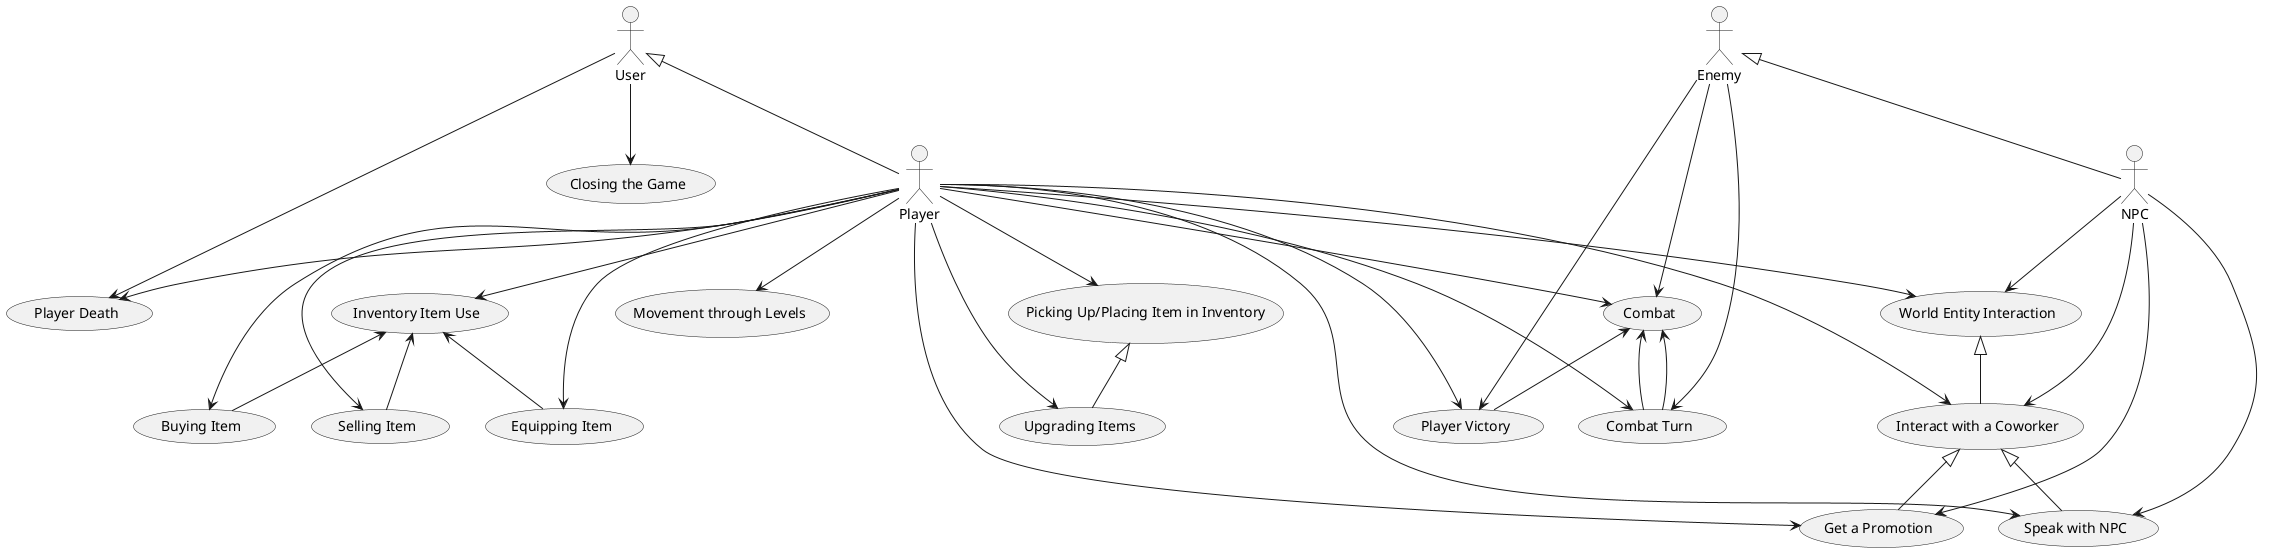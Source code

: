 @startuml

actor :User:
actor :Player:
actor :NPC:
actor :Enemy:

:User: <|-- :Player:
:Enemy: <|-- :NPC:

usecase (Interact with a Coworker) as (1_1_1)
usecase (Get a Promotion) as (1_1_2)
usecase (Combat) as (1_1_3)
usecase (Speak with NPC) as (1_1_4)
usecase (Combat Turn) as (1_1_5)
usecase (Player Victory) as (1_1_6)
usecase (World Entity Interaction) as (1_2_1)
usecase (Picking Up/Placing Item in Inventory) as (1_2_2)
usecase (Buying Item) as (1_2_3)
usecase (Selling Item) as (1_2_4)
usecase (Equipping Item) as (1_2_5)
usecase (Inventory Item Use) as (1_2_6)
usecase (Movement through Levels) as (1_3_1)
usecase (Upgrading Items) as (1_3_2)
usecase (Player Death) as (1_3_3)
usecase (Closing the Game) as (1_3_4)

(1_1_1) <|-- (1_1_2)
(1_1_1) <|-- (1_1_4)
(1_1_3) <-- (1_1_5)
(1_2_6) <-- (1_2_3)
(1_2_6) <-- (1_2_4)
(1_2_6) <-- (1_2_5)
(1_1_3) <-- (1_1_5)
(1_1_3) <-- (1_1_6)
(1_2_2) <|-- (1_3_2)
(1_2_1) <|-- (1_1_1)

:Player: --> (1_1_1)
:NPC: --> (1_1_1)

:Player: --> (1_1_2)
:NPC: --> (1_1_2)

:Player: --> (1_1_3)
:Enemy: --> (1_1_3)

:Player: --> (1_1_4)
:NPC: --> (1_1_4)

:Player: --> (1_1_5)
:Enemy: --> (1_1_5)

:Player: --> (1_1_6)
:Enemy: --> (1_1_6)

:Player: --> (1_2_1)
:NPC: --> (1_2_1)

:Player: --> (1_2_2)

:Player: --> (1_2_3)

:Player: --> (1_2_4)

:Player: --> (1_2_5)

:Player: --> (1_2_6)

:Player: --> (1_3_1)

:Player: --> (1_3_2)

:Player: --> (1_3_3)
:User: --> (1_3_3)

:User: --> (1_3_4)

@enduml
